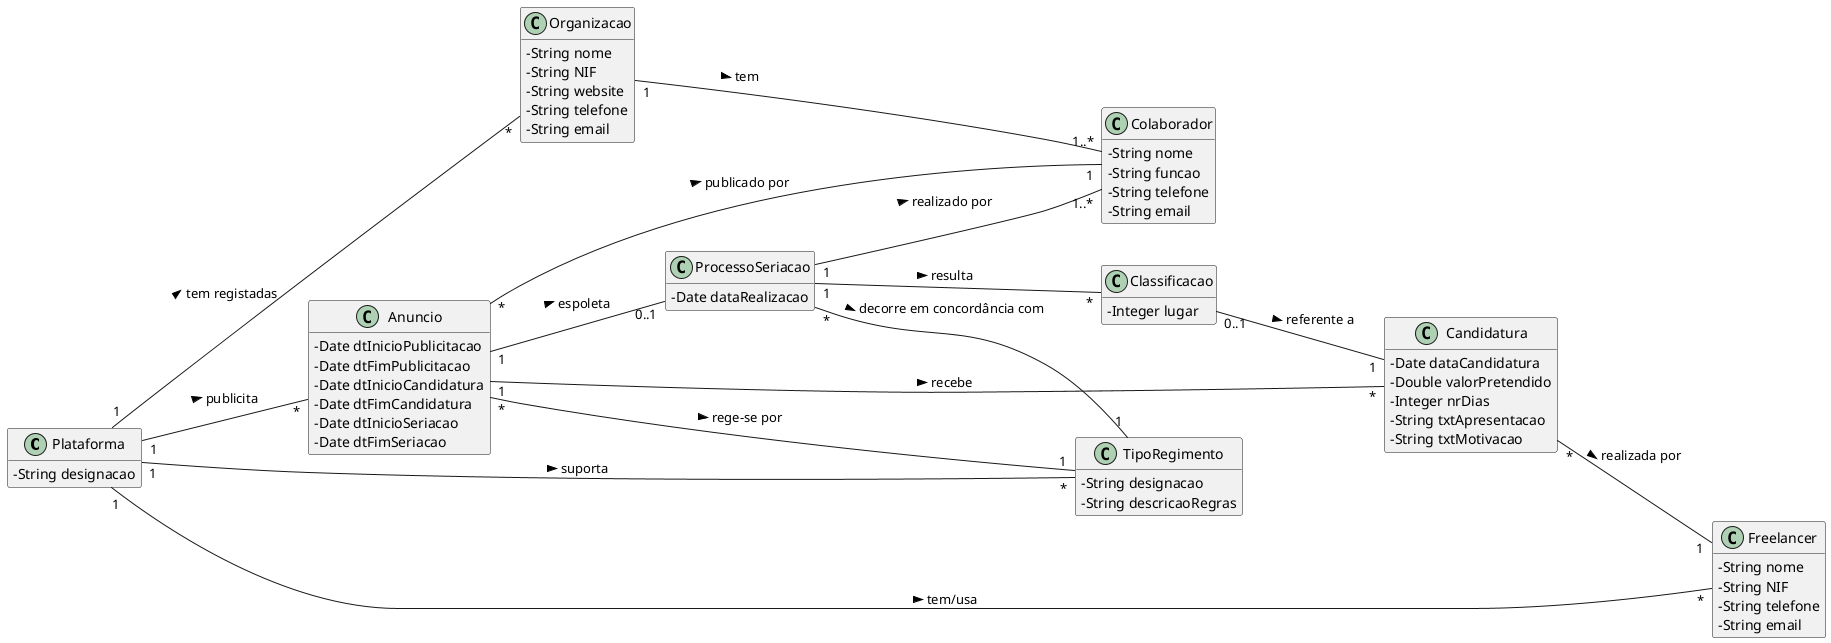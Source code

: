 @startuml

skinparam classAttributeIconSize 0
hide methods
left to right direction

class Plataforma {
  -String designacao
}

class Organizacao {
  -String nome
  -String NIF
  -String website
  -String telefone
  -String email
}

class Colaborador {
  -String nome
  -String funcao
  -String telefone
  -String email
}

class TipoRegimento
{
    -String designacao
    -String descricaoRegras
}


class Freelancer {
    -String nome
    -String NIF
    -String telefone
    -String email
}

class Anuncio
{
    -Date dtInicioPublicitacao
    -Date dtFimPublicitacao
    -Date dtInicioCandidatura
    -Date dtFimCandidatura
    -Date dtInicioSeriacao
    -Date dtFimSeriacao
}

class Candidatura
{
    -Date dataCandidatura
    -Double valorPretendido
    -Integer nrDias
    -String txtApresentacao
    -String txtMotivacao
}

class Classificacao
{
    -Integer lugar
}

class ProcessoSeriacao
{
    -Date dataRealizacao
}


Plataforma "1" -- "*" Organizacao : tem registadas >
Plataforma "1" -- "*" TipoRegimento : suporta >
Plataforma "1" -- "*" Anuncio : publicita >
Plataforma "1" -- "*" Freelancer : tem/usa  >

Organizacao "1" -- "1..*" Colaborador: tem >

Anuncio "*" -- "1" TipoRegimento: rege-se por >
Anuncio "*" -- "1" Colaborador: publicado por >
Anuncio "1" -- "*" Candidatura: recebe >
Anuncio "1" -- "0..1" ProcessoSeriacao: espoleta >

Candidatura "*" -- "1"  Freelancer: realizada por >

ProcessoSeriacao "*" -- "1" TipoRegimento: decorre em concordância com >
ProcessoSeriacao "1" -- "1..*" Colaborador: realizado por >
ProcessoSeriacao "1" -- "*" Classificacao: resulta >

Classificacao "0..1" -- "1" Candidatura: referente a >


@enduml